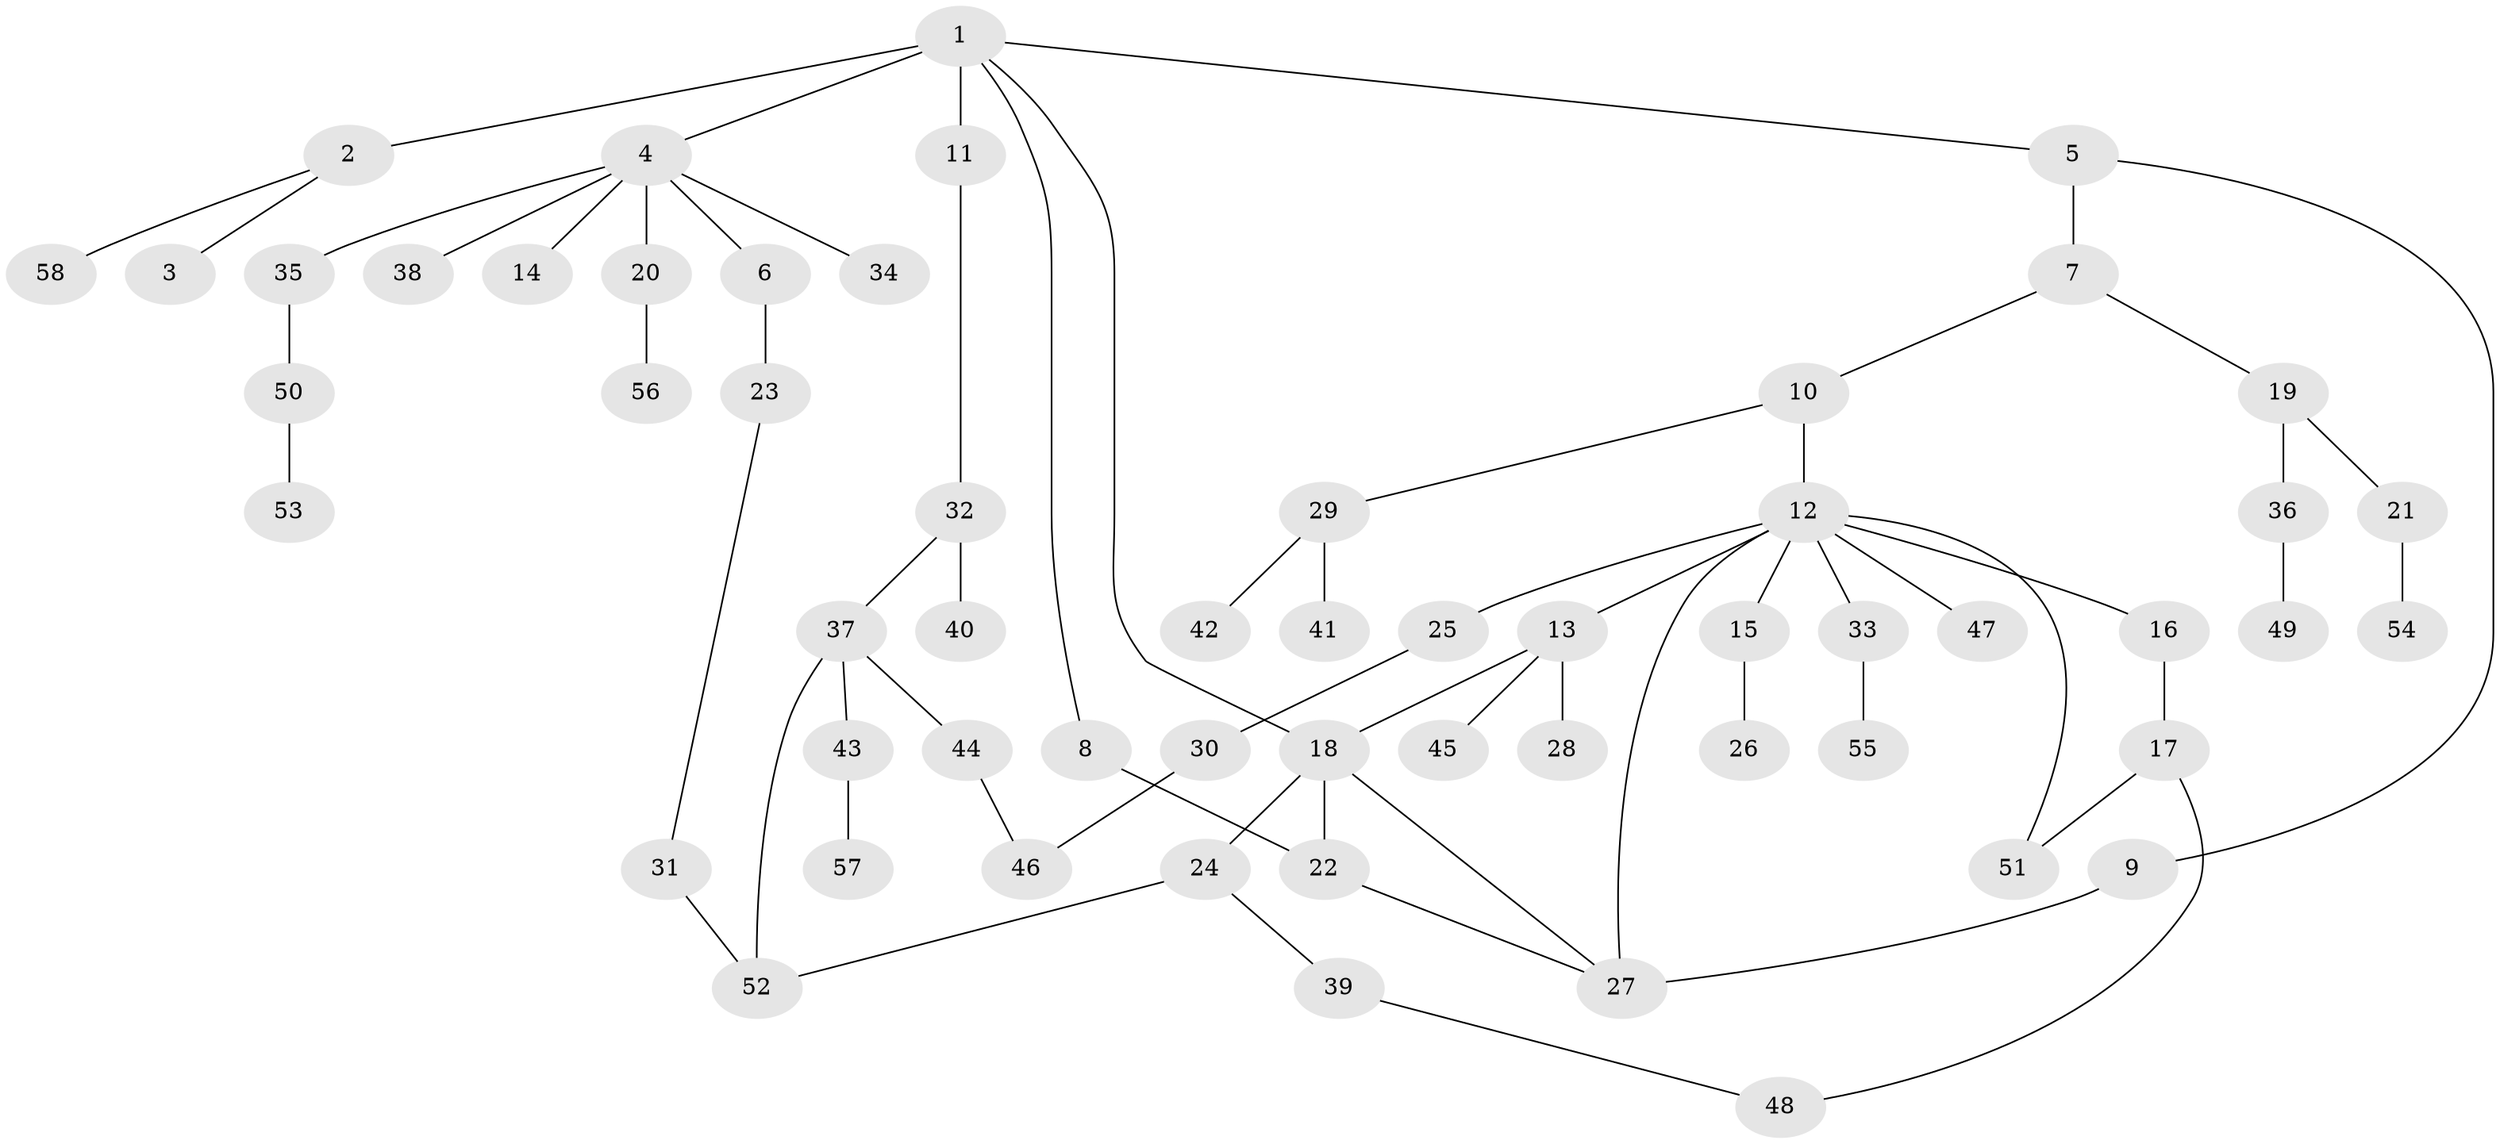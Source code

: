 // original degree distribution, {7: 0.010638297872340425, 3: 0.22340425531914893, 1: 0.39361702127659576, 8: 0.010638297872340425, 4: 0.05319148936170213, 2: 0.2765957446808511, 10: 0.010638297872340425, 5: 0.010638297872340425, 6: 0.010638297872340425}
// Generated by graph-tools (version 1.1) at 2025/49/03/04/25 22:49:01]
// undirected, 58 vertices, 67 edges
graph export_dot {
  node [color=gray90,style=filled];
  1;
  2;
  3;
  4;
  5;
  6;
  7;
  8;
  9;
  10;
  11;
  12;
  13;
  14;
  15;
  16;
  17;
  18;
  19;
  20;
  21;
  22;
  23;
  24;
  25;
  26;
  27;
  28;
  29;
  30;
  31;
  32;
  33;
  34;
  35;
  36;
  37;
  38;
  39;
  40;
  41;
  42;
  43;
  44;
  45;
  46;
  47;
  48;
  49;
  50;
  51;
  52;
  53;
  54;
  55;
  56;
  57;
  58;
  1 -- 2 [weight=2.0];
  1 -- 4 [weight=1.0];
  1 -- 5 [weight=1.0];
  1 -- 8 [weight=1.0];
  1 -- 11 [weight=1.0];
  1 -- 18 [weight=1.0];
  2 -- 3 [weight=1.0];
  2 -- 58 [weight=1.0];
  4 -- 6 [weight=1.0];
  4 -- 14 [weight=1.0];
  4 -- 20 [weight=1.0];
  4 -- 34 [weight=1.0];
  4 -- 35 [weight=1.0];
  4 -- 38 [weight=1.0];
  5 -- 7 [weight=1.0];
  5 -- 9 [weight=1.0];
  6 -- 23 [weight=1.0];
  7 -- 10 [weight=1.0];
  7 -- 19 [weight=1.0];
  8 -- 22 [weight=2.0];
  9 -- 27 [weight=1.0];
  10 -- 12 [weight=1.0];
  10 -- 29 [weight=1.0];
  11 -- 32 [weight=1.0];
  12 -- 13 [weight=1.0];
  12 -- 15 [weight=1.0];
  12 -- 16 [weight=1.0];
  12 -- 25 [weight=1.0];
  12 -- 27 [weight=1.0];
  12 -- 33 [weight=1.0];
  12 -- 47 [weight=1.0];
  12 -- 51 [weight=1.0];
  13 -- 18 [weight=1.0];
  13 -- 28 [weight=1.0];
  13 -- 45 [weight=1.0];
  15 -- 26 [weight=1.0];
  16 -- 17 [weight=1.0];
  17 -- 48 [weight=1.0];
  17 -- 51 [weight=1.0];
  18 -- 22 [weight=1.0];
  18 -- 24 [weight=1.0];
  18 -- 27 [weight=1.0];
  19 -- 21 [weight=1.0];
  19 -- 36 [weight=1.0];
  20 -- 56 [weight=1.0];
  21 -- 54 [weight=1.0];
  22 -- 27 [weight=1.0];
  23 -- 31 [weight=1.0];
  24 -- 39 [weight=1.0];
  24 -- 52 [weight=1.0];
  25 -- 30 [weight=1.0];
  29 -- 41 [weight=1.0];
  29 -- 42 [weight=1.0];
  30 -- 46 [weight=1.0];
  31 -- 52 [weight=1.0];
  32 -- 37 [weight=1.0];
  32 -- 40 [weight=1.0];
  33 -- 55 [weight=1.0];
  35 -- 50 [weight=1.0];
  36 -- 49 [weight=1.0];
  37 -- 43 [weight=1.0];
  37 -- 44 [weight=1.0];
  37 -- 52 [weight=1.0];
  39 -- 48 [weight=1.0];
  43 -- 57 [weight=1.0];
  44 -- 46 [weight=1.0];
  50 -- 53 [weight=1.0];
}
